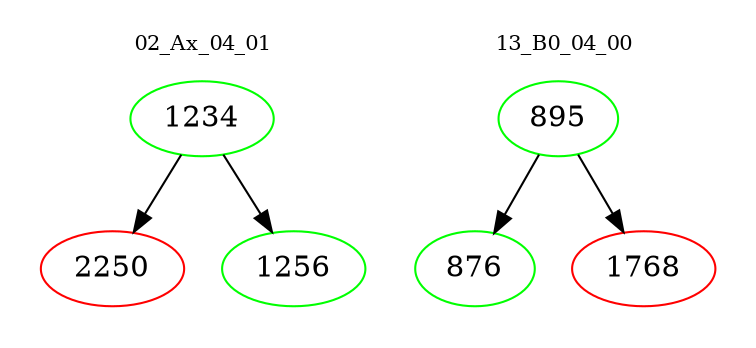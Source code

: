 digraph{
subgraph cluster_0 {
color = white
label = "02_Ax_04_01";
fontsize=10;
T0_1234 [label="1234", color="green"]
T0_1234 -> T0_2250 [color="black"]
T0_2250 [label="2250", color="red"]
T0_1234 -> T0_1256 [color="black"]
T0_1256 [label="1256", color="green"]
}
subgraph cluster_1 {
color = white
label = "13_B0_04_00";
fontsize=10;
T1_895 [label="895", color="green"]
T1_895 -> T1_876 [color="black"]
T1_876 [label="876", color="green"]
T1_895 -> T1_1768 [color="black"]
T1_1768 [label="1768", color="red"]
}
}
